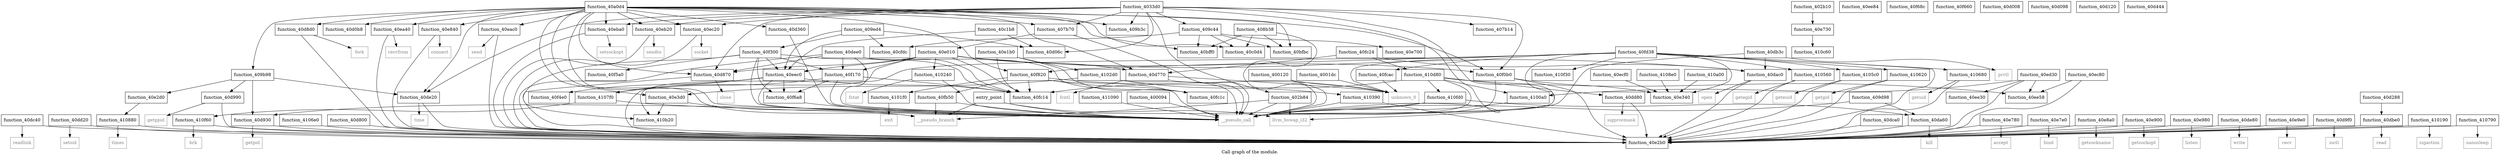digraph "Call graph of the module." {
  label="Call graph of the module.";
  node [shape=record];

  Node_function_40dc40 [label="{function_40dc40}"];
  Node_function_40dca0 [label="{function_40dca0}"];
  Node_function_40dd20 [label="{function_40dd20}"];
  Node_function_40ea40 [label="{function_40ea40}"];
  Node_function_40dd80 [label="{function_40dd80}"];
  Node_function_40de20 [label="{function_40de20}"];
  Node_function_40e2d0 [label="{function_40e2d0}"];
  Node_function_40e340 [label="{function_40e340}"];
  Node_function_40eba0 [label="{function_40eba0}"];
  Node_function_40e3d0 [label="{function_40e3d0}"];
  Node_function_40d870 [label="{function_40d870}"];
  Node_function_40fc14 [label="{function_40fc14}"];
  Node_function_40eb20 [label="{function_40eb20}"];
  Node_function_40d8d0 [label="{function_40d8d0}"];
  Node_function_40ec20 [label="{function_40ec20}"];
  Node_function_40e700 [label="{function_40e700}"];
  Node_function_40fb50 [label="{function_40fb50}"];
  Node_function_40e730 [label="{function_40e730}"];
  Node_function_40ec80 [label="{function_40ec80}"];
  Node_function_40ecf0 [label="{function_40ecf0}"];
  Node_function_40ed30 [label="{function_40ed30}"];
  Node_function_40e780 [label="{function_40e780}"];
  Node_function_40ee30 [label="{function_40ee30}"];
  Node_function_40ee58 [label="{function_40ee58}"];
  Node_function_40e7e0 [label="{function_40e7e0}"];
  Node_function_40ee84 [label="{function_40ee84}"];
  Node_function_40e840 [label="{function_40e840}"];
  Node_function_40eec0 [label="{function_40eec0}"];
  Node_function_40f0b0 [label="{function_40f0b0}"];
  Node_function_40e8a0 [label="{function_40e8a0}"];
  Node_function_40f170 [label="{function_40f170}"];
  Node_function_40f6a8 [label="{function_40f6a8}"];
  Node_function_40f300 [label="{function_40f300}"];
  Node_function_40e900 [label="{function_40e900}"];
  Node_function_40f4e0 [label="{function_40f4e0}"];
  Node_function_40e980 [label="{function_40e980}"];
  Node_function_40f5a0 [label="{function_40f5a0}"];
  Node_function_40de80 [label="{function_40de80}"];
  Node_function_40fc1c [label="{function_40fc1c}"];
  Node_function_40dee0 [label="{function_40dee0}"];
  Node_function_40eac0 [label="{function_40eac0}"];
  Node_function_40e010 [label="{function_40e010}"];
  Node_function_40d930 [label="{function_40d930}"];
  Node_function_40d990 [label="{function_40d990}"];
  Node_function_40e9e0 [label="{function_40e9e0}"];
  Node_function_40f820 [label="{function_40f820}"];
  Node_function_40d9f0 [label="{function_40d9f0}"];
  Node_function_40fc24 [label="{function_40fc24}"];
  Node_function_40da60 [label="{function_40da60}"];
  Node_function_40dac0 [label="{function_40dac0}"];
  Node_function_40db3c [label="{function_40db3c}"];
  Node_function_40f68c [label="{function_40f68c}"];
  Node_function_40dbe0 [label="{function_40dbe0}"];
  Node_function_40e1b0 [label="{function_40e1b0}"];
  Node_function_40f660 [label="{function_40f660}"];
  Node_function_40fcac [label="{function_40fcac}"];
  Node_function_4101f0 [label="{function_4101f0}"];
  Node_function_410240 [label="{function_410240}"];
  Node_function_4102d0 [label="{function_4102d0}"];
  Node_function_410390 [label="{function_410390}"];
  Node_function_410560 [label="{function_410560}"];
  Node_function_4105c0 [label="{function_4105c0}"];
  Node_function_410620 [label="{function_410620}"];
  Node_function_4100a0 [label="{function_4100a0}"];
  Node_function_410190 [label="{function_410190}"];
  Node_function_40fd38 [label="{function_40fd38}"];
  Node_times [color="gray50", fontcolor="gray50", label="{times}"];
  Node_brk [color="gray50", fontcolor="gray50", label="{brk}"];
  Node_llvm_bswap_i32 [color="gray50", fontcolor="gray50", label="{llvm_bswap_i32}"];
  Node_function_410680 [label="{function_410680}"];
  Node_function_4106e0 [label="{function_4106e0}"];
  Node_function_410790 [label="{function_410790}"];
  Node_function_4107f0 [label="{function_4107f0}"];
  Node_function_410880 [label="{function_410880}"];
  Node_function_4108e0 [label="{function_4108e0}"];
  Node_function_410a00 [label="{function_410a00}"];
  Node_function_410b20 [label="{function_410b20}"];
  Node_function_410c60 [label="{function_410c60}"];
  Node_function_410d80 [label="{function_410d80}"];
  Node_function_410f30 [label="{function_410f30}"];
  Node_function_410f60 [label="{function_410f60}"];
  Node_function_410fd0 [label="{function_410fd0}"];
  Node_function_411090 [label="{function_411090}"];
  Node_unknown_0 [color="gray50", fontcolor="gray50", label="{unknown_0}"];
  Node_fcntl [color="gray50", fontcolor="gray50", label="{fcntl}"];
  Node_close [color="gray50", fontcolor="gray50", label="{close}"];
  Node_fork [color="gray50", fontcolor="gray50", label="{fork}"];
  Node_getpid [color="gray50", fontcolor="gray50", label="{getpid}"];
  Node_getppid [color="gray50", fontcolor="gray50", label="{getppid}"];
  Node_ioctl [color="gray50", fontcolor="gray50", label="{ioctl}"];
  Node_kill [color="gray50", fontcolor="gray50", label="{kill}"];
  Node_open [color="gray50", fontcolor="gray50", label="{open}"];
  Node_prctl [color="gray50", fontcolor="gray50", label="{prctl}"];
  Node_read [color="gray50", fontcolor="gray50", label="{read}"];
  Node_readlink [color="gray50", fontcolor="gray50", label="{readlink}"];
  Node_setsid [color="gray50", fontcolor="gray50", label="{setsid}"];
  Node_sigprocmask [color="gray50", fontcolor="gray50", label="{sigprocmask}"];
  Node_time [color="gray50", fontcolor="gray50", label="{time}"];
  Node_write [color="gray50", fontcolor="gray50", label="{write}"];
  Node_accept [color="gray50", fontcolor="gray50", label="{accept}"];
  Node_bind [color="gray50", fontcolor="gray50", label="{bind}"];
  Node_connect [color="gray50", fontcolor="gray50", label="{connect}"];
  Node_getsockname [color="gray50", fontcolor="gray50", label="{getsockname}"];
  Node_getsockopt [color="gray50", fontcolor="gray50", label="{getsockopt}"];
  Node_listen [color="gray50", fontcolor="gray50", label="{listen}"];
  Node_recv [color="gray50", fontcolor="gray50", label="{recv}"];
  Node_recvfrom [color="gray50", fontcolor="gray50", label="{recvfrom}"];
  Node_send [color="gray50", fontcolor="gray50", label="{send}"];
  Node_sendto [color="gray50", fontcolor="gray50", label="{sendto}"];
  Node_setsockopt [color="gray50", fontcolor="gray50", label="{setsockopt}"];
  Node_socket [color="gray50", fontcolor="gray50", label="{socket}"];
  Node_sigaction [color="gray50", fontcolor="gray50", label="{sigaction}"];
  Node_exit [color="gray50", fontcolor="gray50", label="{exit}"];
  Node_fstat [color="gray50", fontcolor="gray50", label="{fstat}"];
  Node_getegid [color="gray50", fontcolor="gray50", label="{getegid}"];
  Node_geteuid [color="gray50", fontcolor="gray50", label="{geteuid}"];
  Node_getgid [color="gray50", fontcolor="gray50", label="{getgid}"];
  Node_getuid [color="gray50", fontcolor="gray50", label="{getuid}"];
  Node_nanosleep [color="gray50", fontcolor="gray50", label="{nanosleep}"];
  Node_function_40e2b0 [label="{function_40e2b0}"];
  Node___pseudo_call [color="gray50", fontcolor="gray50", label="{__pseudo_call}"];
  Node___pseudo_branch [color="gray50", fontcolor="gray50", label="{__pseudo_branch}"];
  Node_function_400094 [label="{function_400094}"];
  Node_function_400120 [label="{function_400120}"];
  Node_function_4001dc [label="{function_4001dc}"];
  Node_entry_point [label="{entry_point}"];
  Node_function_402b10 [label="{function_402b10}"];
  Node_function_402b84 [label="{function_402b84}"];
  Node_function_4033d0 [label="{function_4033d0}"];
  Node_function_40a0d4 [label="{function_40a0d4}"];
  Node_function_407b14 [label="{function_407b14}"];
  Node_function_407b70 [label="{function_407b70}"];
  Node_function_408b38 [label="{function_408b38}"];
  Node_function_409b3c [label="{function_409b3c}"];
  Node_function_409b98 [label="{function_409b98}"];
  Node_function_409c44 [label="{function_409c44}"];
  Node_function_409d98 [label="{function_409d98}"];
  Node_function_409ed4 [label="{function_409ed4}"];
  Node_function_40bfbc [label="{function_40bfbc}"];
  Node_function_40bff0 [label="{function_40bff0}"];
  Node_function_40c0d4 [label="{function_40c0d4}"];
  Node_function_40c1b8 [label="{function_40c1b8}"];
  Node_function_40cfdc [label="{function_40cfdc}"];
  Node_function_40d008 [label="{function_40d008}"];
  Node_function_40d06c [label="{function_40d06c}"];
  Node_function_40d098 [label="{function_40d098}"];
  Node_function_40d0b8 [label="{function_40d0b8}"];
  Node_function_40d120 [label="{function_40d120}"];
  Node_function_40d288 [label="{function_40d288}"];
  Node_function_40d360 [label="{function_40d360}"];
  Node_function_40d444 [label="{function_40d444}"];
  Node_function_40d770 [label="{function_40d770}"];
  Node_function_40d800 [label="{function_40d800}"];
  Node_function_40dc40 -> Node_readlink;
  Node_function_40dc40 -> Node_function_40e2b0;
  Node_function_40dca0 -> Node_function_40e2b0;
  Node_function_40dd20 -> Node_setsid;
  Node_function_40dd20 -> Node_function_40e2b0;
  Node_function_40ea40 -> Node_recvfrom;
  Node_function_40ea40 -> Node_function_40e2b0;
  Node_function_40dd80 -> Node_sigprocmask;
  Node_function_40dd80 -> Node_function_40e2b0;
  Node_function_40de20 -> Node_time;
  Node_function_40de20 -> Node_function_40e2b0;
  Node_function_40e2d0 -> Node_function_410880;
  Node_function_40eba0 -> Node_setsockopt;
  Node_function_40eba0 -> Node_function_40e2b0;
  Node_function_40e3d0 -> Node_function_410b20;
  Node_function_40e3d0 -> Node___pseudo_branch;
  Node_function_40d870 -> Node_close;
  Node_function_40d870 -> Node_function_40e2b0;
  Node_function_40eb20 -> Node_sendto;
  Node_function_40eb20 -> Node_function_40e2b0;
  Node_function_40d8d0 -> Node_fork;
  Node_function_40d8d0 -> Node_function_40e2b0;
  Node_function_40ec20 -> Node_socket;
  Node_function_40ec20 -> Node_function_40e2b0;
  Node_function_40fb50 -> Node___pseudo_call;
  Node_function_40fb50 -> Node___pseudo_branch;
  Node_function_40e730 -> Node_function_410c60;
  Node_function_40ec80 -> Node_function_40ee58;
  Node_function_40ec80 -> Node_function_40e2b0;
  Node_function_40ecf0 -> Node_function_40e340;
  Node_function_40ed30 -> Node_function_40ee30;
  Node_function_40ed30 -> Node_function_40ee58;
  Node_function_40ed30 -> Node_function_4100a0;
  Node_function_40ed30 -> Node_function_40e2b0;
  Node_function_40e780 -> Node_accept;
  Node_function_40e780 -> Node_function_40e2b0;
  Node_function_40e7e0 -> Node_bind;
  Node_function_40e7e0 -> Node_function_40e2b0;
  Node_function_40e840 -> Node_connect;
  Node_function_40e840 -> Node_function_40e2b0;
  Node_function_40eec0 -> Node_function_40fc14;
  Node_function_40eec0 -> Node_function_40f6a8;
  Node_function_40eec0 -> Node_function_40f4e0;
  Node_function_40eec0 -> Node_function_4107f0;
  Node_function_40eec0 -> Node___pseudo_call;
  Node_function_40f0b0 -> Node_function_40e340;
  Node_function_40f0b0 -> Node_function_40e2b0;
  Node_function_40f0b0 -> Node___pseudo_call;
  Node_function_40e8a0 -> Node_getsockname;
  Node_function_40e8a0 -> Node_function_40e2b0;
  Node_function_40f170 -> Node_function_40fc14;
  Node_function_40f170 -> Node_function_40f6a8;
  Node_function_40f170 -> Node_function_4107f0;
  Node_function_40f170 -> Node___pseudo_call;
  Node_function_40f6a8 -> Node___pseudo_call;
  Node_function_40f300 -> Node_function_40fc14;
  Node_function_40f300 -> Node_function_40eec0;
  Node_function_40f300 -> Node_function_40f170;
  Node_function_40f300 -> Node_function_40f6a8;
  Node_function_40f300 -> Node_function_40f5a0;
  Node_function_40f300 -> Node_function_410b20;
  Node_function_40f300 -> Node___pseudo_call;
  Node_function_40e900 -> Node_getsockopt;
  Node_function_40e900 -> Node_function_40e2b0;
  Node_function_40e980 -> Node_listen;
  Node_function_40e980 -> Node_function_40e2b0;
  Node_function_40de80 -> Node_write;
  Node_function_40de80 -> Node_function_40e2b0;
  Node_function_40dee0 -> Node_function_40d870;
  Node_function_40dee0 -> Node_function_40fc14;
  Node_function_40dee0 -> Node_function_40f170;
  Node_function_40dee0 -> Node_function_40fc1c;
  Node_function_40dee0 -> Node_function_40e2b0;
  Node_function_40dee0 -> Node___pseudo_call;
  Node_function_40eac0 -> Node_send;
  Node_function_40eac0 -> Node_function_40e2b0;
  Node_function_40e010 -> Node_function_40d870;
  Node_function_40e010 -> Node_function_40fc14;
  Node_function_40e010 -> Node_function_40eec0;
  Node_function_40e010 -> Node_function_40f0b0;
  Node_function_40e010 -> Node_function_40f170;
  Node_function_40e010 -> Node_function_40dac0;
  Node_function_40e010 -> Node_function_410240;
  Node_function_40e010 -> Node_function_40e2b0;
  Node_function_40e010 -> Node_function_40d770;
  Node_function_40d930 -> Node_getpid;
  Node_function_40d930 -> Node_function_40e2b0;
  Node_function_40d990 -> Node_getppid;
  Node_function_40d990 -> Node_function_40e2b0;
  Node_function_40e9e0 -> Node_recv;
  Node_function_40e9e0 -> Node_function_40e2b0;
  Node_function_40f820 -> Node_function_40fc14;
  Node_function_40f820 -> Node_function_40fb50;
  Node_function_40f820 -> Node_function_40fc1c;
  Node_function_40f820 -> Node_function_4101f0;
  Node_function_40f820 -> Node_unknown_0;
  Node_function_40f820 -> Node___pseudo_call;
  Node_function_40d9f0 -> Node_ioctl;
  Node_function_40d9f0 -> Node_function_40e2b0;
  Node_function_40fc24 -> Node_function_40dac0;
  Node_function_40fc24 -> Node_function_410d80;
  Node_function_40fc24 -> Node_function_40d770;
  Node_function_40da60 -> Node_kill;
  Node_function_40da60 -> Node_function_40e2b0;
  Node_function_40dac0 -> Node_open;
  Node_function_40dac0 -> Node_function_40e2b0;
  Node_function_40db3c -> Node_function_40dac0;
  Node_function_40db3c -> Node_prctl;
  Node_function_40db3c -> Node___pseudo_call;
  Node_function_40dbe0 -> Node_read;
  Node_function_40dbe0 -> Node_function_40e2b0;
  Node_function_40e1b0 -> Node_function_40fc14;
  Node_function_40e1b0 -> Node_function_40fc1c;
  Node_function_40e1b0 -> Node_function_4102d0;
  Node_function_40fcac -> Node_unknown_0;
  Node_function_4101f0 -> Node_exit;
  Node_function_410240 -> Node_fstat;
  Node_function_410240 -> Node___pseudo_call;
  Node_function_4102d0 -> Node_function_40e3d0;
  Node_function_4102d0 -> Node_function_410390;
  Node_function_4102d0 -> Node___pseudo_call;
  Node_function_410390 -> Node_function_40e2b0;
  Node_function_410390 -> Node___pseudo_call;
  Node_function_410560 -> Node_getegid;
  Node_function_410560 -> Node_function_40e2b0;
  Node_function_4105c0 -> Node_geteuid;
  Node_function_4105c0 -> Node_function_40e2b0;
  Node_function_410620 -> Node_getgid;
  Node_function_410620 -> Node_function_40e2b0;
  Node_function_4100a0 -> Node___pseudo_call;
  Node_function_410190 -> Node_sigaction;
  Node_function_410190 -> Node_function_40e2b0;
  Node_function_40fd38 -> Node_function_40e340;
  Node_function_40fd38 -> Node_function_40f820;
  Node_function_40fd38 -> Node_function_40fcac;
  Node_function_40fd38 -> Node_function_410560;
  Node_function_40fd38 -> Node_function_4105c0;
  Node_function_40fd38 -> Node_function_410620;
  Node_function_40fd38 -> Node_function_410680;
  Node_function_40fd38 -> Node_function_410b20;
  Node_function_40fd38 -> Node_function_410f30;
  Node_function_40fd38 -> Node_unknown_0;
  Node_function_40fd38 -> Node_function_40e2b0;
  Node_function_40fd38 -> Node___pseudo_call;
  Node_function_410680 -> Node_getuid;
  Node_function_410680 -> Node_function_40e2b0;
  Node_function_4106e0 -> Node_function_40e2b0;
  Node_function_410790 -> Node_nanosleep;
  Node_function_410790 -> Node_function_40e2b0;
  Node_function_4107f0 -> Node_function_410f60;
  Node_function_4107f0 -> Node___pseudo_call;
  Node_function_410880 -> Node_times;
  Node_function_410880 -> Node_function_40e2b0;
  Node_function_4108e0 -> Node_function_40e340;
  Node_function_410a00 -> Node_function_40e340;
  Node_function_410d80 -> Node_function_40dd80;
  Node_function_410d80 -> Node_function_40fc14;
  Node_function_410d80 -> Node_function_40ee58;
  Node_function_410d80 -> Node_function_4100a0;
  Node_function_410d80 -> Node_function_410fd0;
  Node_function_410d80 -> Node___pseudo_call;
  Node_function_410f60 -> Node_brk;
  Node_function_410f60 -> Node_function_40e2b0;
  Node_function_410fd0 -> Node_function_40d930;
  Node_function_410fd0 -> Node_function_40da60;
  Node_function_410fd0 -> Node___pseudo_call;
  Node_function_411090 -> Node___pseudo_call;
  Node_function_400094 -> Node___pseudo_call;
  Node_function_400120 -> Node_unknown_0;
  Node_function_400120 -> Node___pseudo_call;
  Node_function_4001dc -> Node_unknown_0;
  Node_entry_point -> Node_llvm_bswap_i32;
  Node_entry_point -> Node___pseudo_call;
  Node_entry_point -> Node___pseudo_branch;
  Node_function_402b10 -> Node_function_40e730;
  Node_function_402b84 -> Node_llvm_bswap_i32;
  Node_function_402b84 -> Node___pseudo_call;
  Node_function_402b84 -> Node___pseudo_branch;
  Node_function_4033d0 -> Node_function_40de20;
  Node_function_4033d0 -> Node_function_40eba0;
  Node_function_4033d0 -> Node_function_40d870;
  Node_function_4033d0 -> Node_function_40eb20;
  Node_function_4033d0 -> Node_function_40ec20;
  Node_function_4033d0 -> Node_function_40f0b0;
  Node_function_4033d0 -> Node_llvm_bswap_i32;
  Node_function_4033d0 -> Node___pseudo_call;
  Node_function_4033d0 -> Node_function_402b84;
  Node_function_4033d0 -> Node_function_407b14;
  Node_function_4033d0 -> Node_function_407b70;
  Node_function_4033d0 -> Node_function_409b3c;
  Node_function_4033d0 -> Node_function_409c44;
  Node_function_4033d0 -> Node_function_40d06c;
  Node_function_40a0d4 -> Node_function_40ea40;
  Node_function_40a0d4 -> Node_function_40de20;
  Node_function_40a0d4 -> Node_function_40eba0;
  Node_function_40a0d4 -> Node_function_40e3d0;
  Node_function_40a0d4 -> Node_function_40d870;
  Node_function_40a0d4 -> Node_function_40eb20;
  Node_function_40a0d4 -> Node_function_40d8d0;
  Node_function_40a0d4 -> Node_function_40ec20;
  Node_function_40a0d4 -> Node_function_40e840;
  Node_function_40a0d4 -> Node_function_40f0b0;
  Node_function_40a0d4 -> Node_function_40eac0;
  Node_function_40a0d4 -> Node_function_40f820;
  Node_function_40a0d4 -> Node___pseudo_call;
  Node_function_40a0d4 -> Node___pseudo_branch;
  Node_function_40a0d4 -> Node_function_407b70;
  Node_function_40a0d4 -> Node_function_409b3c;
  Node_function_40a0d4 -> Node_function_409b98;
  Node_function_40a0d4 -> Node_function_40bfbc;
  Node_function_40a0d4 -> Node_function_40bff0;
  Node_function_40a0d4 -> Node_function_40c0d4;
  Node_function_40a0d4 -> Node_function_40d0b8;
  Node_function_40a0d4 -> Node_function_40d360;
  Node_function_40a0d4 -> Node_function_40d770;
  Node_function_407b70 -> Node_function_40e010;
  Node_function_407b70 -> Node___pseudo_call;
  Node_function_408b38 -> Node___pseudo_call;
  Node_function_408b38 -> Node_function_40bfbc;
  Node_function_408b38 -> Node_function_40bff0;
  Node_function_408b38 -> Node_function_40c0d4;
  Node_function_409b98 -> Node_function_40de20;
  Node_function_409b98 -> Node_function_40e2d0;
  Node_function_409b98 -> Node_function_40d930;
  Node_function_409b98 -> Node_function_40d990;
  Node_function_409c44 -> Node_function_40e700;
  Node_function_409c44 -> Node_function_40bfbc;
  Node_function_409c44 -> Node_function_40bff0;
  Node_function_409c44 -> Node_function_40c0d4;
  Node_function_409c44 -> Node_function_40cfdc;
  Node_function_409d98 -> Node_function_40da60;
  Node_function_409d98 -> Node___pseudo_call;
  Node_function_409ed4 -> Node_function_40eec0;
  Node_function_409ed4 -> Node_function_40f300;
  Node_function_409ed4 -> Node_function_40cfdc;
  Node_function_409ed4 -> Node_function_40d06c;
  Node_function_40c1b8 -> Node_function_40eec0;
  Node_function_40c1b8 -> Node_function_40d06c;
  Node_function_40d288 -> Node_function_40dbe0;
  Node_function_40d360 -> Node___pseudo_call;
  Node_function_40d770 -> Node_unknown_0;
  Node_function_40d770 -> Node_fcntl;
  Node_function_40d770 -> Node___pseudo_call;
  Node_function_40d800 -> Node_function_40e2b0;
}
